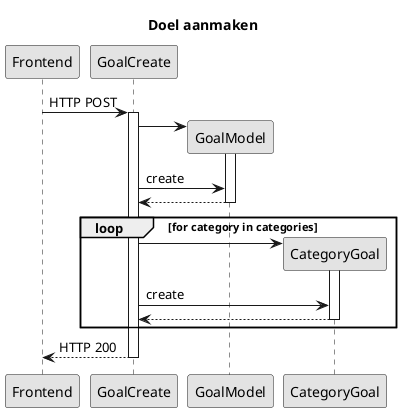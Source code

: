 @startuml
title Doel aanmaken
skinparam monochrome true
Frontend -> GoalCreate: HTTP POST
activate GoalCreate
GoalCreate-> GoalModel **:
activate GoalModel
GoalCreate->GoalModel:create
GoalCreate<--GoalModel:
deactivate GoalModel
loop for category in categories
  GoalCreate-> CategoryGoal **:
  activate CategoryGoal
  GoalCreate->CategoryGoal:create
  GoalCreate<--CategoryGoal:
  deactivate CategoryGoal
end
Frontend <--GoalCreate:HTTP 200
deactivate GoalCreate
@enduml